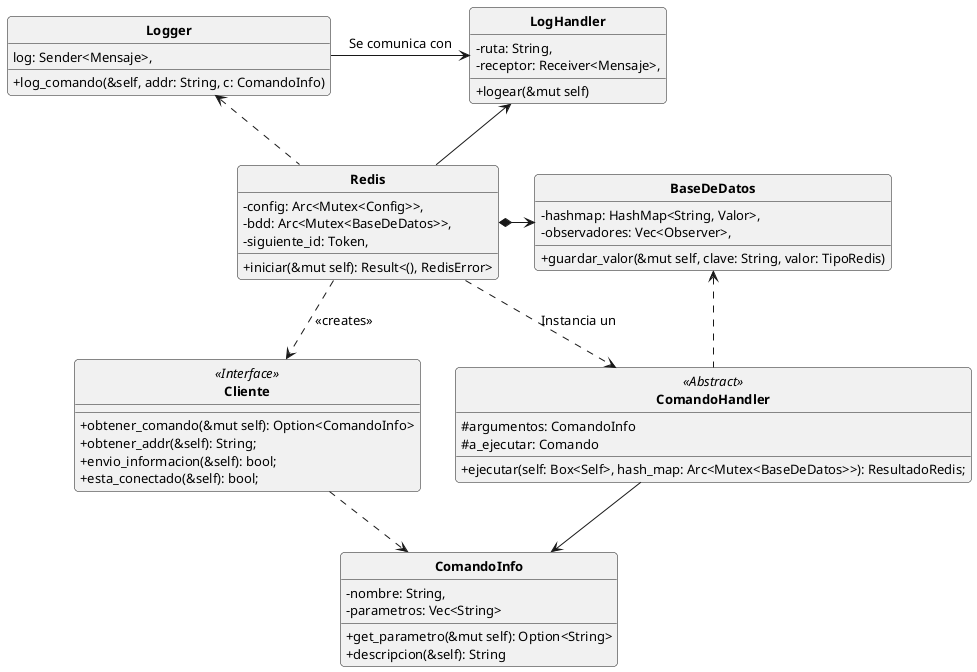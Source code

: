 @startuml
hide circle
skinparam classAttributeIconSize 0
skinparam classNameBold true
skinparam monochrome true
skinparam roundCorner 8
skinparam defaultFontSize 13
skinparam classFontStyle Bold
skinparam defaultFontName Impact

class Redis {
     -config: Arc<Mutex<Config>>,
     -bdd: Arc<Mutex<BaseDeDatos>>,
     -siguiente_id: Token,
     +iniciar(&mut self): Result<(), RedisError>
}

class Cliente {
    +obtener_comando(&mut self): Option<ComandoInfo>
    +obtener_addr(&self): String;
    +envio_informacion(&self): bool;
    +esta_conectado(&self): bool;
}

class BaseDeDatos {
    -hashmap: HashMap<String, Valor>,
    -observadores: Vec<Observer>,
    +guardar_valor(&mut self, clave: String, valor: TipoRedis)
}

class ComandoHandler {
     #argumentos: ComandoInfo
     #a_ejecutar: Comando
     +ejecutar(self: Box<Self>, hash_map: Arc<Mutex<BaseDeDatos>>): ResultadoRedis;
}

class ComandoInfo {
    -nombre: String,
    -parametros: Vec<String>
    +get_parametro(&mut self): Option<String>
    +descripcion(&self): String
}

class LogHandler {
    -ruta: String,
    -receptor: Receiver<Mensaje>,
    +logear(&mut self)
}

class Logger {
    log: Sender<Mensaje>,
    +log_comando(&self, addr: String, c: ComandoInfo)
}



ComandoHandler <<Abstract>>
Cliente <<Interface>>

Redis .down.> Cliente: <<creates>>
Redis *-right-> BaseDeDatos
Redis .down.> ComandoHandler: "Instancia un"
ComandoHandler .up.> BaseDeDatos
Cliente .down.> ComandoInfo
ComandoHandler -down-> ComandoInfo
Redis .up.> Logger
Redis -up-> LogHandler
Logger -right-> LogHandler: "Se comunica con"
@enduml
